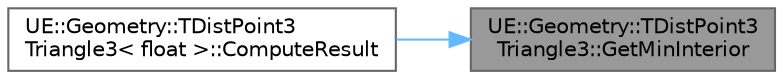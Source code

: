 digraph "UE::Geometry::TDistPoint3Triangle3::GetMinInterior"
{
 // INTERACTIVE_SVG=YES
 // LATEX_PDF_SIZE
  bgcolor="transparent";
  edge [fontname=Helvetica,fontsize=10,labelfontname=Helvetica,labelfontsize=10];
  node [fontname=Helvetica,fontsize=10,shape=box,height=0.2,width=0.4];
  rankdir="RL";
  Node1 [id="Node000001",label="UE::Geometry::TDistPoint3\lTriangle3::GetMinInterior",height=0.2,width=0.4,color="gray40", fillcolor="grey60", style="filled", fontcolor="black",tooltip=" "];
  Node1 -> Node2 [id="edge1_Node000001_Node000002",dir="back",color="steelblue1",style="solid",tooltip=" "];
  Node2 [id="Node000002",label="UE::Geometry::TDistPoint3\lTriangle3\< float \>::ComputeResult",height=0.2,width=0.4,color="grey40", fillcolor="white", style="filled",URL="$d1/d14/classUE_1_1Geometry_1_1TDistPoint3Triangle3.html#af20d4e52b42a6afce0dafe6065e55631",tooltip=" "];
}

